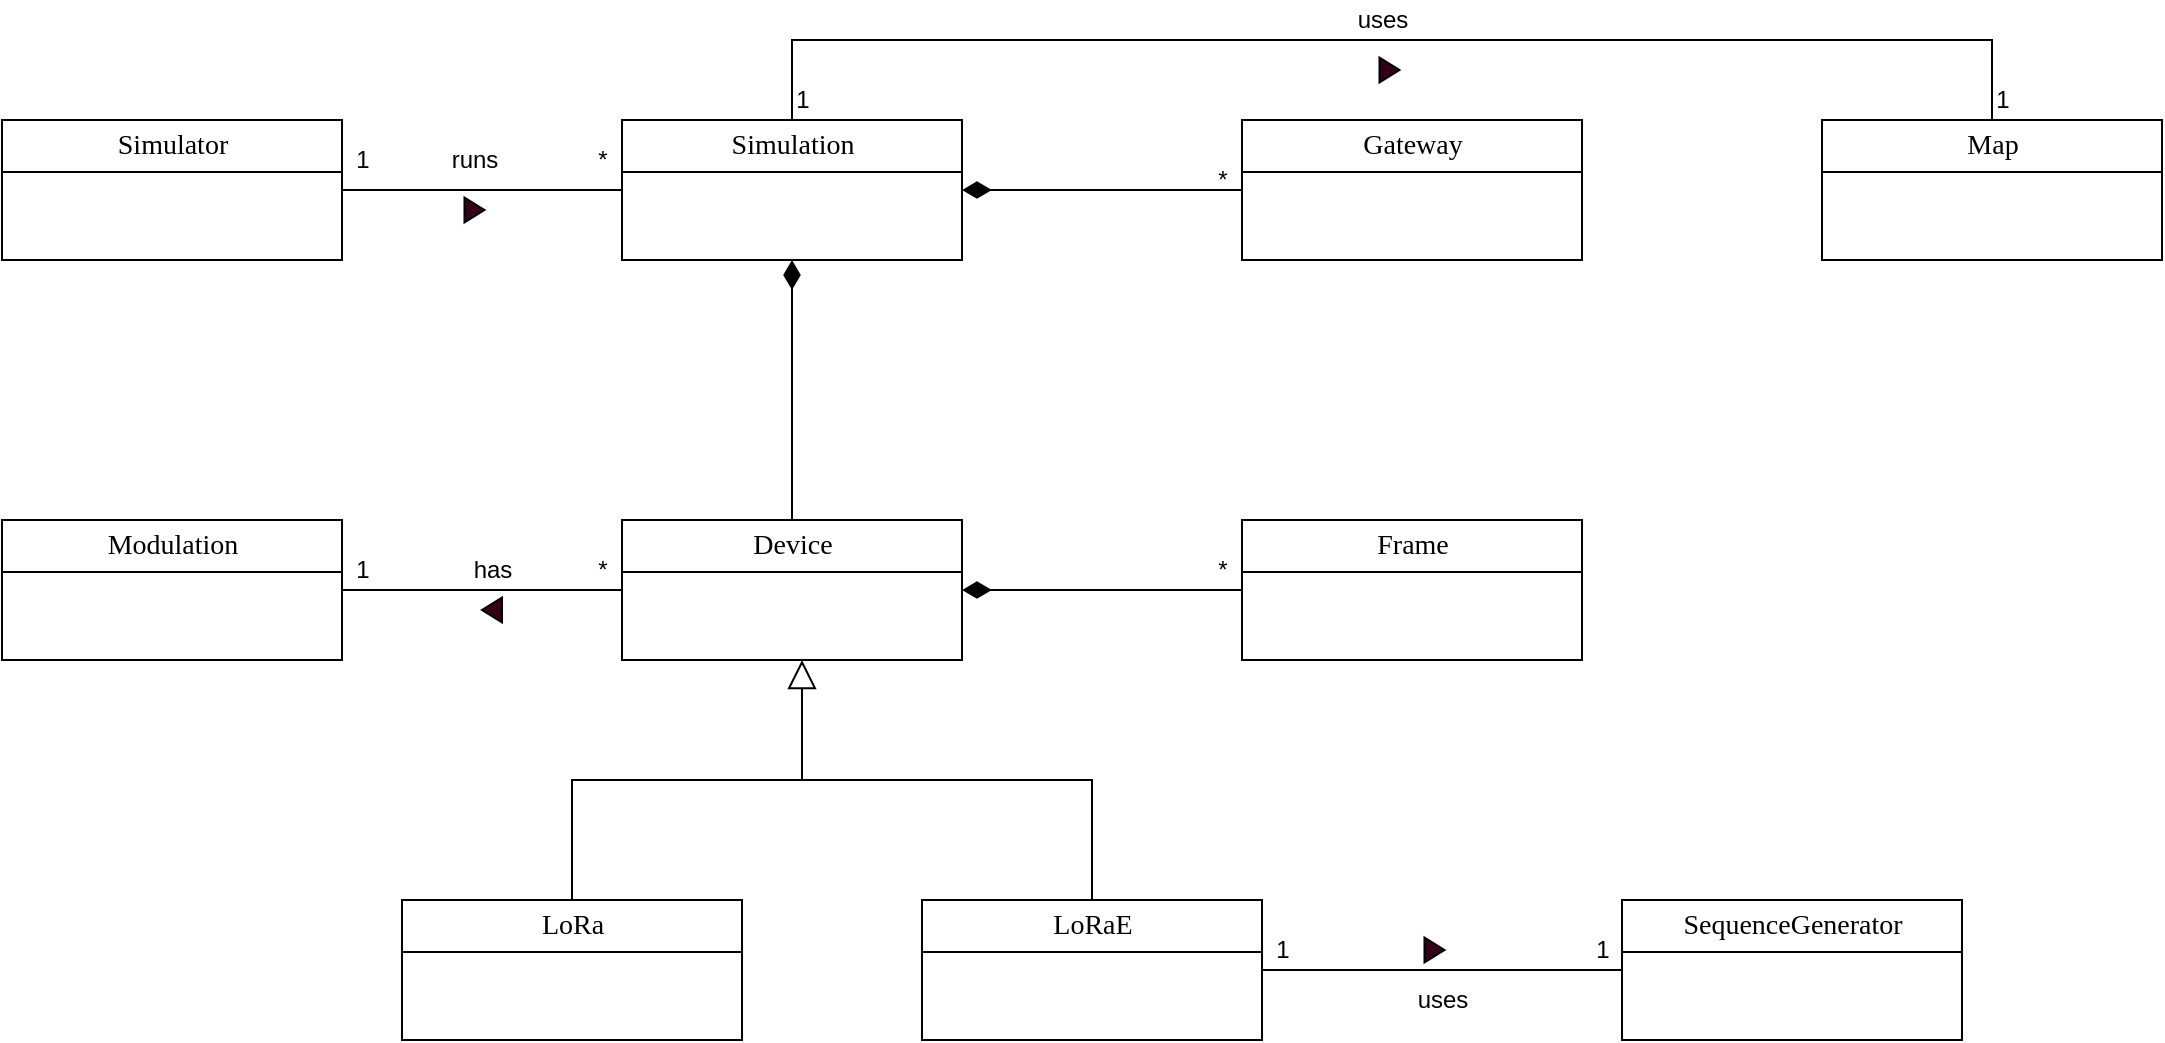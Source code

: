 <mxfile version="15.3.8" type="device"><diagram name="Page-1" id="c4acf3e9-155e-7222-9cf6-157b1a14988f"><mxGraphModel dx="1422" dy="882" grid="1" gridSize="10" guides="1" tooltips="1" connect="1" arrows="1" fold="1" page="1" pageScale="1" pageWidth="1169" pageHeight="827" background="none" math="0" shadow="0"><root><mxCell id="0"/><mxCell id="1" parent="0"/><mxCell id="LxaM4zUnTaI95HrvJHrt-49" style="edgeStyle=orthogonalEdgeStyle;rounded=0;orthogonalLoop=1;jettySize=auto;html=1;exitX=1;exitY=0.5;exitDx=0;exitDy=0;entryX=0;entryY=0.5;entryDx=0;entryDy=0;endArrow=none;endFill=0;endSize=12;" edge="1" parent="1" source="17acba5748e5396b-20" target="LxaM4zUnTaI95HrvJHrt-1"><mxGeometry relative="1" as="geometry"/></mxCell><mxCell id="17acba5748e5396b-20" value="&lt;font style=&quot;font-size: 14px&quot;&gt;Simulator&lt;/font&gt;" style="swimlane;html=1;fontStyle=0;childLayout=stackLayout;horizontal=1;startSize=26;fillColor=none;horizontalStack=0;resizeParent=1;resizeLast=0;collapsible=1;marginBottom=0;swimlaneFillColor=#ffffff;rounded=0;shadow=0;comic=0;labelBackgroundColor=none;strokeWidth=1;fontFamily=Verdana;fontSize=10;align=center;" parent="1" vertex="1"><mxGeometry x="45" y="214" width="170" height="70" as="geometry"/></mxCell><mxCell id="LxaM4zUnTaI95HrvJHrt-44" style="edgeStyle=orthogonalEdgeStyle;rounded=0;orthogonalLoop=1;jettySize=auto;html=1;exitX=0.5;exitY=0;exitDx=0;exitDy=0;entryX=0.5;entryY=0;entryDx=0;entryDy=0;endArrow=none;endFill=0;endSize=12;" edge="1" parent="1" source="LxaM4zUnTaI95HrvJHrt-1" target="LxaM4zUnTaI95HrvJHrt-3"><mxGeometry relative="1" as="geometry"><Array as="points"><mxPoint x="440" y="174"/><mxPoint x="1040" y="174"/></Array></mxGeometry></mxCell><mxCell id="LxaM4zUnTaI95HrvJHrt-1" value="&lt;font style=&quot;font-size: 14px&quot;&gt;Simulation&lt;/font&gt;" style="swimlane;html=1;fontStyle=0;childLayout=stackLayout;horizontal=1;startSize=26;fillColor=none;horizontalStack=0;resizeParent=1;resizeLast=0;collapsible=1;marginBottom=0;swimlaneFillColor=#ffffff;rounded=0;shadow=0;comic=0;labelBackgroundColor=none;strokeWidth=1;fontFamily=Verdana;fontSize=10;align=center;" vertex="1" parent="1"><mxGeometry x="355" y="214" width="170" height="70" as="geometry"/></mxCell><mxCell id="LxaM4zUnTaI95HrvJHrt-41" style="edgeStyle=orthogonalEdgeStyle;rounded=0;orthogonalLoop=1;jettySize=auto;html=1;entryX=1;entryY=0.5;entryDx=0;entryDy=0;endArrow=diamondThin;endFill=1;endSize=12;" edge="1" parent="1" source="LxaM4zUnTaI95HrvJHrt-2" target="LxaM4zUnTaI95HrvJHrt-1"><mxGeometry relative="1" as="geometry"/></mxCell><mxCell id="LxaM4zUnTaI95HrvJHrt-2" value="&lt;font style=&quot;font-size: 14px&quot;&gt;Gateway&lt;/font&gt;" style="swimlane;html=1;fontStyle=0;childLayout=stackLayout;horizontal=1;startSize=26;fillColor=none;horizontalStack=0;resizeParent=1;resizeLast=0;collapsible=1;marginBottom=0;swimlaneFillColor=#ffffff;rounded=0;shadow=0;comic=0;labelBackgroundColor=none;strokeWidth=1;fontFamily=Verdana;fontSize=10;align=center;" vertex="1" parent="1"><mxGeometry x="665" y="214" width="170" height="70" as="geometry"/></mxCell><mxCell id="LxaM4zUnTaI95HrvJHrt-3" value="&lt;font style=&quot;font-size: 14px&quot;&gt;Map&lt;/font&gt;" style="swimlane;html=1;fontStyle=0;childLayout=stackLayout;horizontal=1;startSize=26;fillColor=none;horizontalStack=0;resizeParent=1;resizeLast=0;collapsible=1;marginBottom=0;swimlaneFillColor=#ffffff;rounded=0;shadow=0;comic=0;labelBackgroundColor=none;strokeWidth=1;fontFamily=Verdana;fontSize=10;align=center;" vertex="1" parent="1"><mxGeometry x="955" y="214" width="170" height="70" as="geometry"/></mxCell><mxCell id="LxaM4zUnTaI95HrvJHrt-21" style="edgeStyle=orthogonalEdgeStyle;rounded=0;orthogonalLoop=1;jettySize=auto;html=1;exitX=0;exitY=0.5;exitDx=0;exitDy=0;entryX=1;entryY=0.5;entryDx=0;entryDy=0;endArrow=none;endFill=0;endSize=12;" edge="1" parent="1" source="LxaM4zUnTaI95HrvJHrt-4" target="LxaM4zUnTaI95HrvJHrt-9"><mxGeometry relative="1" as="geometry"/></mxCell><mxCell id="LxaM4zUnTaI95HrvJHrt-37" style="edgeStyle=orthogonalEdgeStyle;rounded=0;orthogonalLoop=1;jettySize=auto;html=1;exitX=0.5;exitY=0;exitDx=0;exitDy=0;entryX=0.5;entryY=1;entryDx=0;entryDy=0;endArrow=diamondThin;endFill=1;endSize=12;" edge="1" parent="1" source="LxaM4zUnTaI95HrvJHrt-4" target="LxaM4zUnTaI95HrvJHrt-1"><mxGeometry relative="1" as="geometry"/></mxCell><mxCell id="LxaM4zUnTaI95HrvJHrt-4" value="&lt;font style=&quot;font-size: 14px&quot;&gt;Device&lt;/font&gt;" style="swimlane;html=1;fontStyle=0;childLayout=stackLayout;horizontal=1;startSize=26;fillColor=none;horizontalStack=0;resizeParent=1;resizeLast=0;collapsible=1;marginBottom=0;swimlaneFillColor=#ffffff;rounded=0;shadow=0;comic=0;labelBackgroundColor=none;strokeWidth=1;fontFamily=Verdana;fontSize=10;align=center;" vertex="1" parent="1"><mxGeometry x="355" y="414" width="170" height="70" as="geometry"/></mxCell><mxCell id="LxaM4zUnTaI95HrvJHrt-16" style="edgeStyle=orthogonalEdgeStyle;rounded=0;orthogonalLoop=1;jettySize=auto;html=1;exitX=0.5;exitY=0;exitDx=0;exitDy=0;endArrow=none;endFill=0;" edge="1" parent="1" source="LxaM4zUnTaI95HrvJHrt-5"><mxGeometry relative="1" as="geometry"><mxPoint x="445" y="504" as="targetPoint"/><Array as="points"><mxPoint x="330" y="544"/><mxPoint x="445" y="544"/></Array></mxGeometry></mxCell><mxCell id="LxaM4zUnTaI95HrvJHrt-5" value="&lt;font style=&quot;font-size: 14px&quot;&gt;LoRa&lt;/font&gt;" style="swimlane;html=1;fontStyle=0;childLayout=stackLayout;horizontal=1;startSize=26;fillColor=none;horizontalStack=0;resizeParent=1;resizeLast=0;collapsible=1;marginBottom=0;swimlaneFillColor=#ffffff;rounded=0;shadow=0;comic=0;labelBackgroundColor=none;strokeWidth=1;fontFamily=Verdana;fontSize=10;align=center;" vertex="1" parent="1"><mxGeometry x="245" y="604" width="170" height="70" as="geometry"/></mxCell><mxCell id="LxaM4zUnTaI95HrvJHrt-12" style="edgeStyle=orthogonalEdgeStyle;rounded=0;orthogonalLoop=1;jettySize=auto;html=1;exitX=1;exitY=0.5;exitDx=0;exitDy=0;entryX=0;entryY=0.5;entryDx=0;entryDy=0;endArrow=none;endFill=0;" edge="1" parent="1" source="LxaM4zUnTaI95HrvJHrt-6" target="LxaM4zUnTaI95HrvJHrt-7"><mxGeometry relative="1" as="geometry"/></mxCell><mxCell id="LxaM4zUnTaI95HrvJHrt-17" style="edgeStyle=orthogonalEdgeStyle;rounded=0;orthogonalLoop=1;jettySize=auto;html=1;exitX=0.5;exitY=0;exitDx=0;exitDy=0;endArrow=block;endFill=0;endSize=12;" edge="1" parent="1" source="LxaM4zUnTaI95HrvJHrt-6"><mxGeometry relative="1" as="geometry"><mxPoint x="445" y="484" as="targetPoint"/><Array as="points"><mxPoint x="590" y="544"/><mxPoint x="445" y="544"/></Array></mxGeometry></mxCell><mxCell id="LxaM4zUnTaI95HrvJHrt-6" value="&lt;font style=&quot;font-size: 14px&quot;&gt;LoRaE&lt;/font&gt;" style="swimlane;html=1;fontStyle=0;childLayout=stackLayout;horizontal=1;startSize=26;fillColor=none;horizontalStack=0;resizeParent=1;resizeLast=0;collapsible=1;marginBottom=0;swimlaneFillColor=#ffffff;rounded=0;shadow=0;comic=0;labelBackgroundColor=none;strokeWidth=1;fontFamily=Verdana;fontSize=10;align=center;" vertex="1" parent="1"><mxGeometry x="505" y="604" width="170" height="70" as="geometry"/></mxCell><mxCell id="LxaM4zUnTaI95HrvJHrt-7" value="&lt;font style=&quot;font-size: 14px&quot;&gt;SequenceGenerator&lt;/font&gt;" style="swimlane;html=1;fontStyle=0;childLayout=stackLayout;horizontal=1;startSize=26;fillColor=none;horizontalStack=0;resizeParent=1;resizeLast=0;collapsible=1;marginBottom=0;swimlaneFillColor=#ffffff;rounded=0;shadow=0;comic=0;labelBackgroundColor=none;strokeWidth=1;fontFamily=Verdana;fontSize=10;align=center;" vertex="1" parent="1"><mxGeometry x="855" y="604" width="170" height="70" as="geometry"/></mxCell><mxCell id="LxaM4zUnTaI95HrvJHrt-18" style="edgeStyle=orthogonalEdgeStyle;rounded=0;orthogonalLoop=1;jettySize=auto;html=1;exitX=0;exitY=0.5;exitDx=0;exitDy=0;entryX=1;entryY=0.5;entryDx=0;entryDy=0;endArrow=diamondThin;endFill=1;endSize=12;" edge="1" parent="1" source="LxaM4zUnTaI95HrvJHrt-8" target="LxaM4zUnTaI95HrvJHrt-4"><mxGeometry relative="1" as="geometry"/></mxCell><mxCell id="LxaM4zUnTaI95HrvJHrt-8" value="&lt;font style=&quot;font-size: 14px&quot;&gt;Frame&lt;/font&gt;" style="swimlane;html=1;fontStyle=0;childLayout=stackLayout;horizontal=1;startSize=26;fillColor=none;horizontalStack=0;resizeParent=1;resizeLast=0;collapsible=1;marginBottom=0;swimlaneFillColor=#ffffff;rounded=0;shadow=0;comic=0;labelBackgroundColor=none;strokeWidth=1;fontFamily=Verdana;fontSize=10;align=center;" vertex="1" parent="1"><mxGeometry x="665" y="414" width="170" height="70" as="geometry"/></mxCell><mxCell id="LxaM4zUnTaI95HrvJHrt-9" value="&lt;font style=&quot;font-size: 14px&quot;&gt;Modulation&lt;/font&gt;" style="swimlane;html=1;fontStyle=0;childLayout=stackLayout;horizontal=1;startSize=26;fillColor=none;horizontalStack=0;resizeParent=1;resizeLast=0;collapsible=1;marginBottom=0;swimlaneFillColor=#ffffff;rounded=0;shadow=0;comic=0;labelBackgroundColor=none;strokeWidth=1;fontFamily=Verdana;fontSize=10;align=center;" vertex="1" parent="1"><mxGeometry x="45" y="414" width="170" height="70" as="geometry"/></mxCell><mxCell id="LxaM4zUnTaI95HrvJHrt-20" value="*" style="text;html=1;align=center;verticalAlign=middle;resizable=0;points=[];autosize=1;strokeColor=none;fillColor=none;" vertex="1" parent="1"><mxGeometry x="645" y="429" width="20" height="20" as="geometry"/></mxCell><mxCell id="LxaM4zUnTaI95HrvJHrt-22" value="has" style="text;html=1;align=center;verticalAlign=middle;resizable=0;points=[];autosize=1;strokeColor=none;fillColor=none;" vertex="1" parent="1"><mxGeometry x="275" y="429" width="30" height="20" as="geometry"/></mxCell><mxCell id="LxaM4zUnTaI95HrvJHrt-23" value="" style="verticalLabelPosition=bottom;verticalAlign=top;html=1;shape=mxgraph.basic.acute_triangle;dx=0.5;rotation=-90;fillColor=#33001A;" vertex="1" parent="1"><mxGeometry x="283.75" y="454" width="12.5" height="10" as="geometry"/></mxCell><mxCell id="LxaM4zUnTaI95HrvJHrt-30" value="" style="verticalLabelPosition=bottom;verticalAlign=top;html=1;shape=mxgraph.basic.acute_triangle;dx=0.5;rotation=90;fillColor=#33001A;" vertex="1" parent="1"><mxGeometry x="755" y="624" width="12.5" height="10" as="geometry"/></mxCell><mxCell id="LxaM4zUnTaI95HrvJHrt-32" value="uses" style="text;html=1;align=center;verticalAlign=middle;resizable=0;points=[];autosize=1;strokeColor=none;fillColor=none;" vertex="1" parent="1"><mxGeometry x="745" y="644" width="40" height="20" as="geometry"/></mxCell><mxCell id="LxaM4zUnTaI95HrvJHrt-33" value="1" style="text;html=1;align=center;verticalAlign=middle;resizable=0;points=[];autosize=1;strokeColor=none;fillColor=none;" vertex="1" parent="1"><mxGeometry x="835" y="619" width="20" height="20" as="geometry"/></mxCell><mxCell id="LxaM4zUnTaI95HrvJHrt-34" value="1" style="text;html=1;align=center;verticalAlign=middle;resizable=0;points=[];autosize=1;strokeColor=none;fillColor=none;" vertex="1" parent="1"><mxGeometry x="675" y="619" width="20" height="20" as="geometry"/></mxCell><mxCell id="LxaM4zUnTaI95HrvJHrt-35" value="*" style="text;html=1;align=center;verticalAlign=middle;resizable=0;points=[];autosize=1;strokeColor=none;fillColor=none;" vertex="1" parent="1"><mxGeometry x="335" y="429" width="20" height="20" as="geometry"/></mxCell><mxCell id="LxaM4zUnTaI95HrvJHrt-36" value="1" style="text;html=1;align=center;verticalAlign=middle;resizable=0;points=[];autosize=1;strokeColor=none;fillColor=none;" vertex="1" parent="1"><mxGeometry x="215" y="429" width="20" height="20" as="geometry"/></mxCell><mxCell id="LxaM4zUnTaI95HrvJHrt-43" value="*" style="text;html=1;align=center;verticalAlign=middle;resizable=0;points=[];autosize=1;strokeColor=none;fillColor=none;" vertex="1" parent="1"><mxGeometry x="645" y="234" width="20" height="20" as="geometry"/></mxCell><mxCell id="LxaM4zUnTaI95HrvJHrt-45" value="" style="verticalLabelPosition=bottom;verticalAlign=top;html=1;shape=mxgraph.basic.acute_triangle;dx=0.5;rotation=90;fillColor=#33001A;" vertex="1" parent="1"><mxGeometry x="732.5" y="184" width="12.5" height="10" as="geometry"/></mxCell><mxCell id="LxaM4zUnTaI95HrvJHrt-46" value="uses" style="text;html=1;align=center;verticalAlign=middle;resizable=0;points=[];autosize=1;strokeColor=none;fillColor=none;" vertex="1" parent="1"><mxGeometry x="715" y="154" width="40" height="20" as="geometry"/></mxCell><mxCell id="LxaM4zUnTaI95HrvJHrt-47" value="1" style="text;html=1;align=center;verticalAlign=middle;resizable=0;points=[];autosize=1;strokeColor=none;fillColor=none;" vertex="1" parent="1"><mxGeometry x="1035" y="194" width="20" height="20" as="geometry"/></mxCell><mxCell id="LxaM4zUnTaI95HrvJHrt-48" value="1" style="text;html=1;align=center;verticalAlign=middle;resizable=0;points=[];autosize=1;strokeColor=none;fillColor=none;" vertex="1" parent="1"><mxGeometry x="435" y="194" width="20" height="20" as="geometry"/></mxCell><mxCell id="LxaM4zUnTaI95HrvJHrt-50" value="" style="verticalLabelPosition=bottom;verticalAlign=top;html=1;shape=mxgraph.basic.acute_triangle;dx=0.5;rotation=90;fillColor=#33001A;" vertex="1" parent="1"><mxGeometry x="275" y="254" width="12.5" height="10" as="geometry"/></mxCell><mxCell id="LxaM4zUnTaI95HrvJHrt-51" value="runs" style="text;html=1;align=center;verticalAlign=middle;resizable=0;points=[];autosize=1;strokeColor=none;fillColor=none;" vertex="1" parent="1"><mxGeometry x="261.25" y="224" width="40" height="20" as="geometry"/></mxCell><mxCell id="LxaM4zUnTaI95HrvJHrt-52" value="*" style="text;html=1;align=center;verticalAlign=middle;resizable=0;points=[];autosize=1;strokeColor=none;fillColor=none;" vertex="1" parent="1"><mxGeometry x="335" y="224" width="20" height="20" as="geometry"/></mxCell><mxCell id="LxaM4zUnTaI95HrvJHrt-53" value="1" style="text;html=1;align=center;verticalAlign=middle;resizable=0;points=[];autosize=1;strokeColor=none;fillColor=none;" vertex="1" parent="1"><mxGeometry x="215" y="224" width="20" height="20" as="geometry"/></mxCell></root></mxGraphModel></diagram></mxfile>
